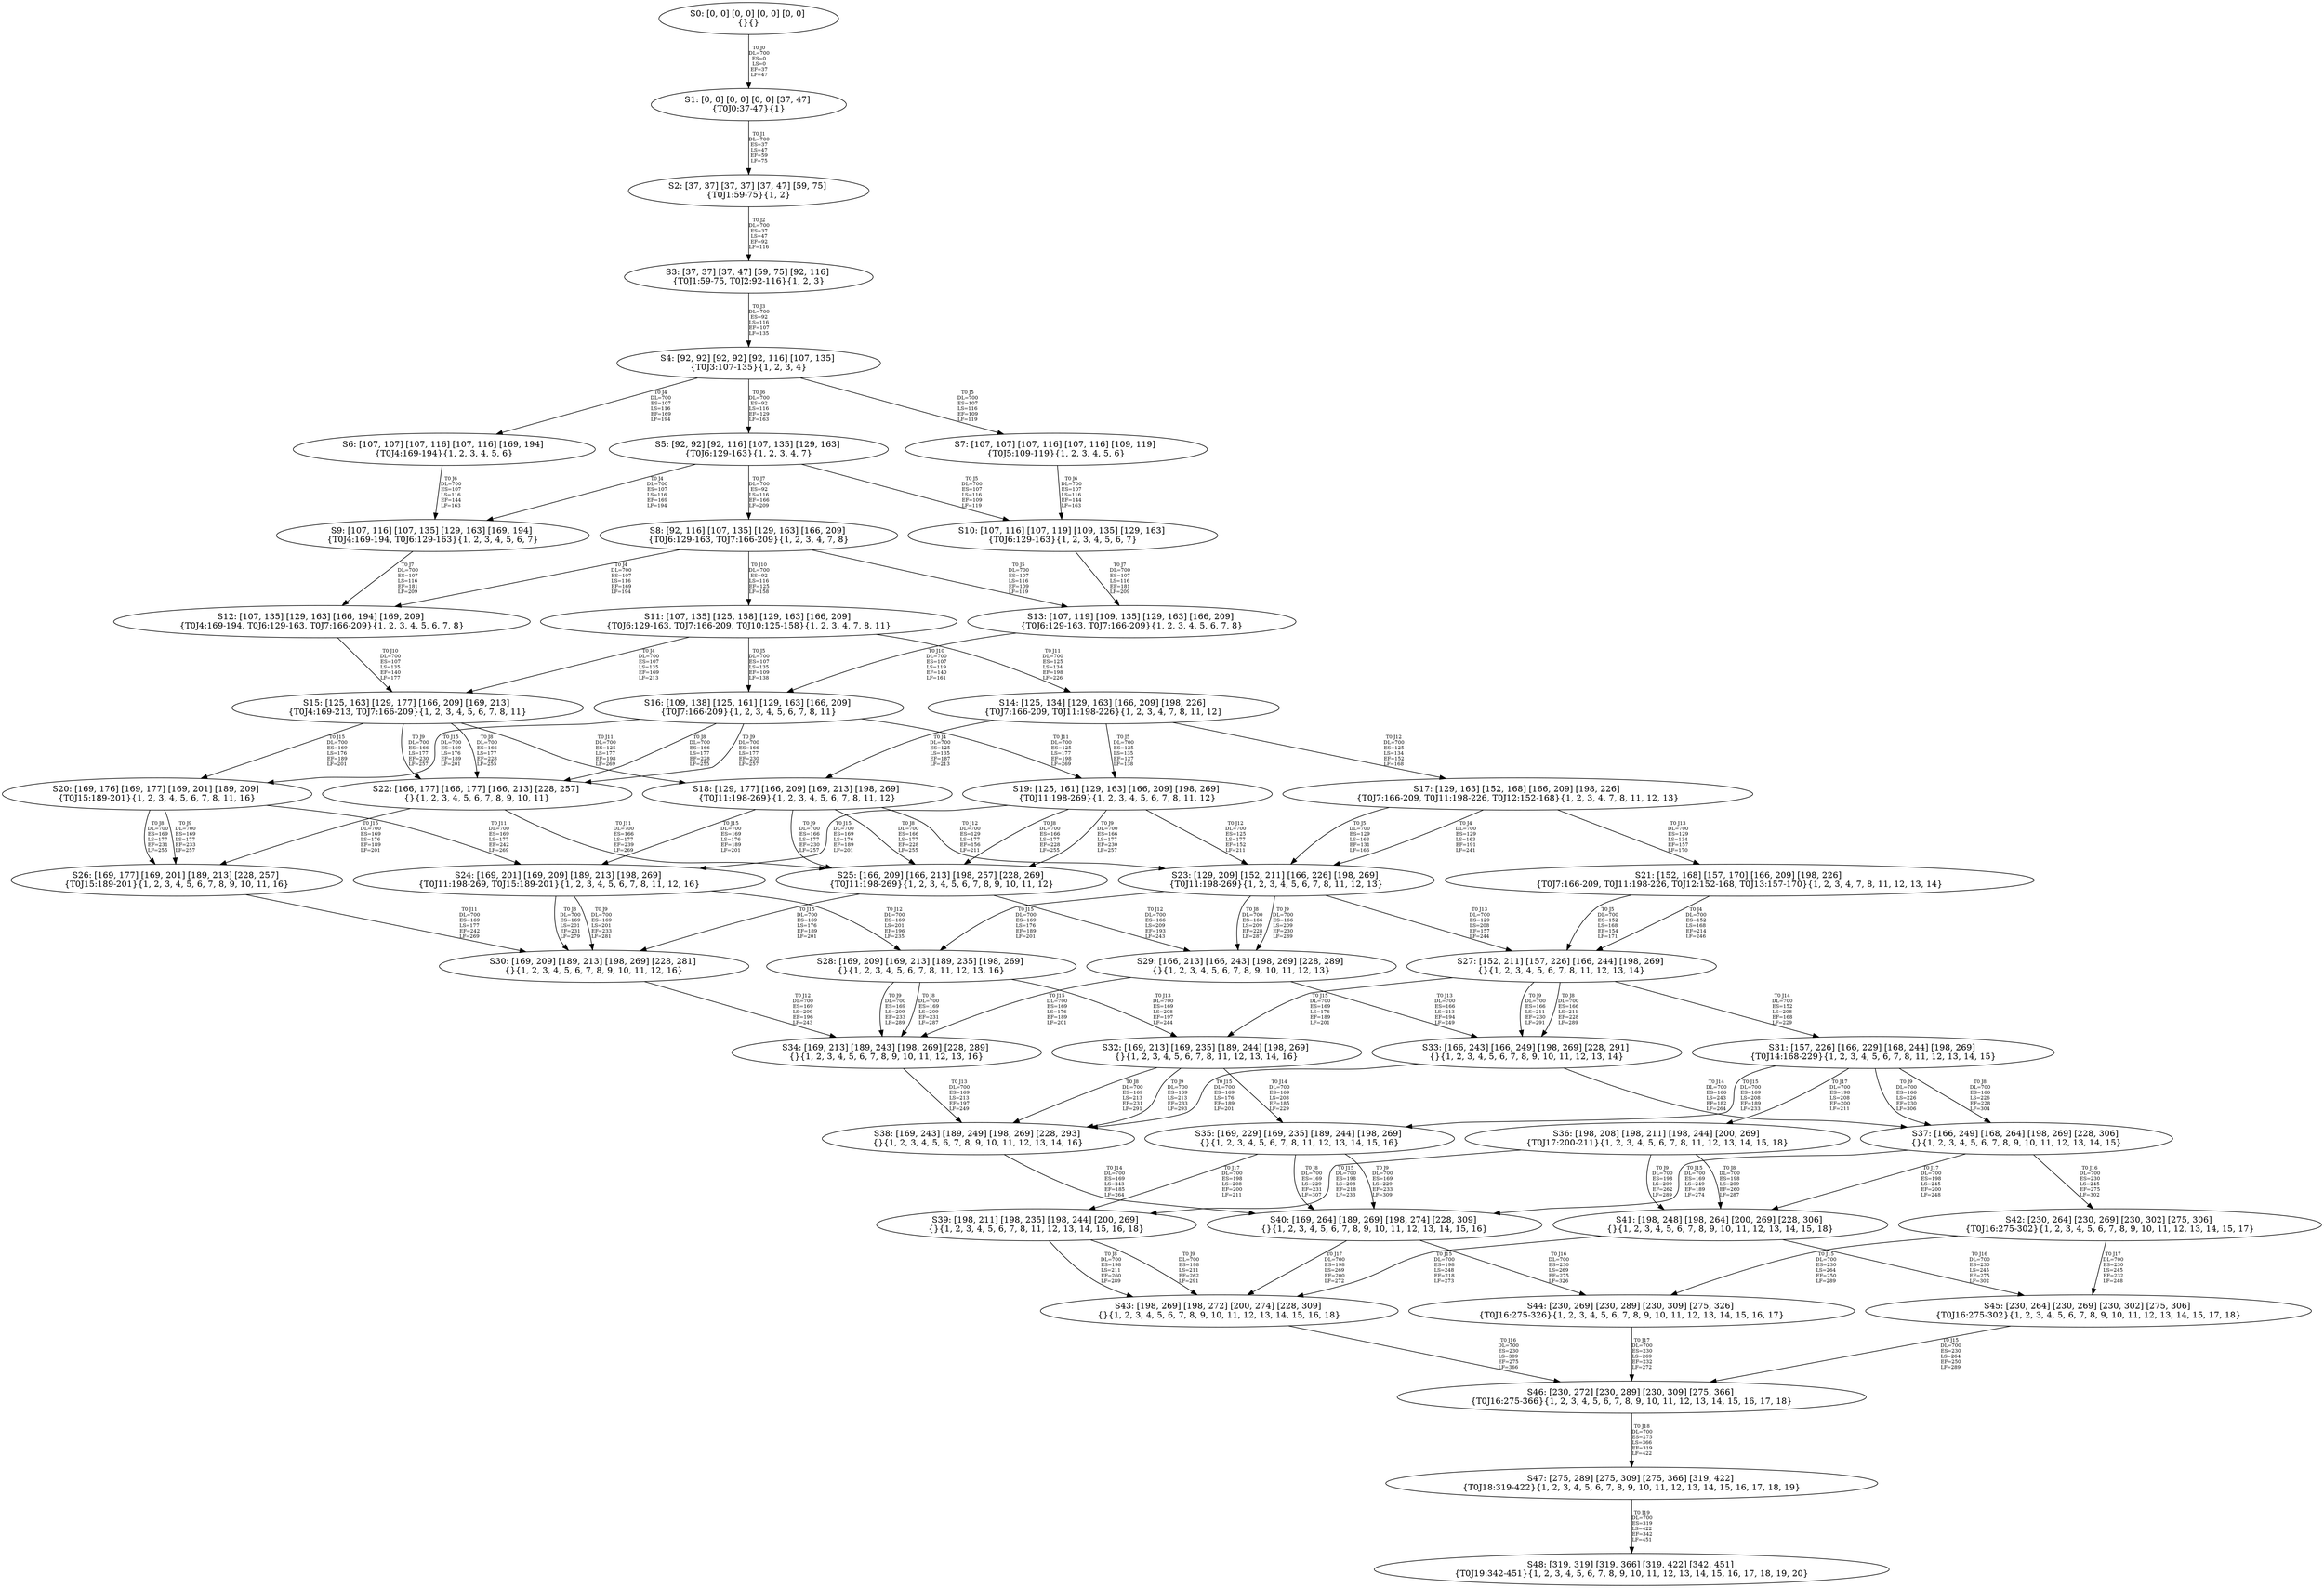 digraph {
	S0[label="S0: [0, 0] [0, 0] [0, 0] [0, 0] \n{}{}"];
	S1[label="S1: [0, 0] [0, 0] [0, 0] [37, 47] \n{T0J0:37-47}{1}"];
	S2[label="S2: [37, 37] [37, 37] [37, 47] [59, 75] \n{T0J1:59-75}{1, 2}"];
	S3[label="S3: [37, 37] [37, 47] [59, 75] [92, 116] \n{T0J1:59-75, T0J2:92-116}{1, 2, 3}"];
	S4[label="S4: [92, 92] [92, 92] [92, 116] [107, 135] \n{T0J3:107-135}{1, 2, 3, 4}"];
	S5[label="S5: [92, 92] [92, 116] [107, 135] [129, 163] \n{T0J6:129-163}{1, 2, 3, 4, 7}"];
	S6[label="S6: [107, 107] [107, 116] [107, 116] [169, 194] \n{T0J4:169-194}{1, 2, 3, 4, 5, 6}"];
	S7[label="S7: [107, 107] [107, 116] [107, 116] [109, 119] \n{T0J5:109-119}{1, 2, 3, 4, 5, 6}"];
	S8[label="S8: [92, 116] [107, 135] [129, 163] [166, 209] \n{T0J6:129-163, T0J7:166-209}{1, 2, 3, 4, 7, 8}"];
	S9[label="S9: [107, 116] [107, 135] [129, 163] [169, 194] \n{T0J4:169-194, T0J6:129-163}{1, 2, 3, 4, 5, 6, 7}"];
	S10[label="S10: [107, 116] [107, 119] [109, 135] [129, 163] \n{T0J6:129-163}{1, 2, 3, 4, 5, 6, 7}"];
	S11[label="S11: [107, 135] [125, 158] [129, 163] [166, 209] \n{T0J6:129-163, T0J7:166-209, T0J10:125-158}{1, 2, 3, 4, 7, 8, 11}"];
	S12[label="S12: [107, 135] [129, 163] [166, 194] [169, 209] \n{T0J4:169-194, T0J6:129-163, T0J7:166-209}{1, 2, 3, 4, 5, 6, 7, 8}"];
	S13[label="S13: [107, 119] [109, 135] [129, 163] [166, 209] \n{T0J6:129-163, T0J7:166-209}{1, 2, 3, 4, 5, 6, 7, 8}"];
	S14[label="S14: [125, 134] [129, 163] [166, 209] [198, 226] \n{T0J7:166-209, T0J11:198-226}{1, 2, 3, 4, 7, 8, 11, 12}"];
	S15[label="S15: [125, 163] [129, 177] [166, 209] [169, 213] \n{T0J4:169-213, T0J7:166-209}{1, 2, 3, 4, 5, 6, 7, 8, 11}"];
	S16[label="S16: [109, 138] [125, 161] [129, 163] [166, 209] \n{T0J7:166-209}{1, 2, 3, 4, 5, 6, 7, 8, 11}"];
	S17[label="S17: [129, 163] [152, 168] [166, 209] [198, 226] \n{T0J7:166-209, T0J11:198-226, T0J12:152-168}{1, 2, 3, 4, 7, 8, 11, 12, 13}"];
	S18[label="S18: [129, 177] [166, 209] [169, 213] [198, 269] \n{T0J11:198-269}{1, 2, 3, 4, 5, 6, 7, 8, 11, 12}"];
	S19[label="S19: [125, 161] [129, 163] [166, 209] [198, 269] \n{T0J11:198-269}{1, 2, 3, 4, 5, 6, 7, 8, 11, 12}"];
	S20[label="S20: [169, 176] [169, 177] [169, 201] [189, 209] \n{T0J15:189-201}{1, 2, 3, 4, 5, 6, 7, 8, 11, 16}"];
	S21[label="S21: [152, 168] [157, 170] [166, 209] [198, 226] \n{T0J7:166-209, T0J11:198-226, T0J12:152-168, T0J13:157-170}{1, 2, 3, 4, 7, 8, 11, 12, 13, 14}"];
	S22[label="S22: [166, 177] [166, 177] [166, 213] [228, 257] \n{}{1, 2, 3, 4, 5, 6, 7, 8, 9, 10, 11}"];
	S23[label="S23: [129, 209] [152, 211] [166, 226] [198, 269] \n{T0J11:198-269}{1, 2, 3, 4, 5, 6, 7, 8, 11, 12, 13}"];
	S24[label="S24: [169, 201] [169, 209] [189, 213] [198, 269] \n{T0J11:198-269, T0J15:189-201}{1, 2, 3, 4, 5, 6, 7, 8, 11, 12, 16}"];
	S25[label="S25: [166, 209] [166, 213] [198, 257] [228, 269] \n{T0J11:198-269}{1, 2, 3, 4, 5, 6, 7, 8, 9, 10, 11, 12}"];
	S26[label="S26: [169, 177] [169, 201] [189, 213] [228, 257] \n{T0J15:189-201}{1, 2, 3, 4, 5, 6, 7, 8, 9, 10, 11, 16}"];
	S27[label="S27: [152, 211] [157, 226] [166, 244] [198, 269] \n{}{1, 2, 3, 4, 5, 6, 7, 8, 11, 12, 13, 14}"];
	S28[label="S28: [169, 209] [169, 213] [189, 235] [198, 269] \n{}{1, 2, 3, 4, 5, 6, 7, 8, 11, 12, 13, 16}"];
	S29[label="S29: [166, 213] [166, 243] [198, 269] [228, 289] \n{}{1, 2, 3, 4, 5, 6, 7, 8, 9, 10, 11, 12, 13}"];
	S30[label="S30: [169, 209] [189, 213] [198, 269] [228, 281] \n{}{1, 2, 3, 4, 5, 6, 7, 8, 9, 10, 11, 12, 16}"];
	S31[label="S31: [157, 226] [166, 229] [168, 244] [198, 269] \n{T0J14:168-229}{1, 2, 3, 4, 5, 6, 7, 8, 11, 12, 13, 14, 15}"];
	S32[label="S32: [169, 213] [169, 235] [189, 244] [198, 269] \n{}{1, 2, 3, 4, 5, 6, 7, 8, 11, 12, 13, 14, 16}"];
	S33[label="S33: [166, 243] [166, 249] [198, 269] [228, 291] \n{}{1, 2, 3, 4, 5, 6, 7, 8, 9, 10, 11, 12, 13, 14}"];
	S34[label="S34: [169, 213] [189, 243] [198, 269] [228, 289] \n{}{1, 2, 3, 4, 5, 6, 7, 8, 9, 10, 11, 12, 13, 16}"];
	S35[label="S35: [169, 229] [169, 235] [189, 244] [198, 269] \n{}{1, 2, 3, 4, 5, 6, 7, 8, 11, 12, 13, 14, 15, 16}"];
	S36[label="S36: [198, 208] [198, 211] [198, 244] [200, 269] \n{T0J17:200-211}{1, 2, 3, 4, 5, 6, 7, 8, 11, 12, 13, 14, 15, 18}"];
	S37[label="S37: [166, 249] [168, 264] [198, 269] [228, 306] \n{}{1, 2, 3, 4, 5, 6, 7, 8, 9, 10, 11, 12, 13, 14, 15}"];
	S38[label="S38: [169, 243] [189, 249] [198, 269] [228, 293] \n{}{1, 2, 3, 4, 5, 6, 7, 8, 9, 10, 11, 12, 13, 14, 16}"];
	S39[label="S39: [198, 211] [198, 235] [198, 244] [200, 269] \n{}{1, 2, 3, 4, 5, 6, 7, 8, 11, 12, 13, 14, 15, 16, 18}"];
	S40[label="S40: [169, 264] [189, 269] [198, 274] [228, 309] \n{}{1, 2, 3, 4, 5, 6, 7, 8, 9, 10, 11, 12, 13, 14, 15, 16}"];
	S41[label="S41: [198, 248] [198, 264] [200, 269] [228, 306] \n{}{1, 2, 3, 4, 5, 6, 7, 8, 9, 10, 11, 12, 13, 14, 15, 18}"];
	S42[label="S42: [230, 264] [230, 269] [230, 302] [275, 306] \n{T0J16:275-302}{1, 2, 3, 4, 5, 6, 7, 8, 9, 10, 11, 12, 13, 14, 15, 17}"];
	S43[label="S43: [198, 269] [198, 272] [200, 274] [228, 309] \n{}{1, 2, 3, 4, 5, 6, 7, 8, 9, 10, 11, 12, 13, 14, 15, 16, 18}"];
	S44[label="S44: [230, 269] [230, 289] [230, 309] [275, 326] \n{T0J16:275-326}{1, 2, 3, 4, 5, 6, 7, 8, 9, 10, 11, 12, 13, 14, 15, 16, 17}"];
	S45[label="S45: [230, 264] [230, 269] [230, 302] [275, 306] \n{T0J16:275-302}{1, 2, 3, 4, 5, 6, 7, 8, 9, 10, 11, 12, 13, 14, 15, 17, 18}"];
	S46[label="S46: [230, 272] [230, 289] [230, 309] [275, 366] \n{T0J16:275-366}{1, 2, 3, 4, 5, 6, 7, 8, 9, 10, 11, 12, 13, 14, 15, 16, 17, 18}"];
	S47[label="S47: [275, 289] [275, 309] [275, 366] [319, 422] \n{T0J18:319-422}{1, 2, 3, 4, 5, 6, 7, 8, 9, 10, 11, 12, 13, 14, 15, 16, 17, 18, 19}"];
	S48[label="S48: [319, 319] [319, 366] [319, 422] [342, 451] \n{T0J19:342-451}{1, 2, 3, 4, 5, 6, 7, 8, 9, 10, 11, 12, 13, 14, 15, 16, 17, 18, 19, 20}"];
	S0 -> S1[label="T0 J0\nDL=700\nES=0\nLS=0\nEF=37\nLF=47",fontsize=8];
	S1 -> S2[label="T0 J1\nDL=700\nES=37\nLS=47\nEF=59\nLF=75",fontsize=8];
	S2 -> S3[label="T0 J2\nDL=700\nES=37\nLS=47\nEF=92\nLF=116",fontsize=8];
	S3 -> S4[label="T0 J3\nDL=700\nES=92\nLS=116\nEF=107\nLF=135",fontsize=8];
	S4 -> S6[label="T0 J4\nDL=700\nES=107\nLS=116\nEF=169\nLF=194",fontsize=8];
	S4 -> S7[label="T0 J5\nDL=700\nES=107\nLS=116\nEF=109\nLF=119",fontsize=8];
	S4 -> S5[label="T0 J6\nDL=700\nES=92\nLS=116\nEF=129\nLF=163",fontsize=8];
	S5 -> S9[label="T0 J4\nDL=700\nES=107\nLS=116\nEF=169\nLF=194",fontsize=8];
	S5 -> S10[label="T0 J5\nDL=700\nES=107\nLS=116\nEF=109\nLF=119",fontsize=8];
	S5 -> S8[label="T0 J7\nDL=700\nES=92\nLS=116\nEF=166\nLF=209",fontsize=8];
	S6 -> S9[label="T0 J6\nDL=700\nES=107\nLS=116\nEF=144\nLF=163",fontsize=8];
	S7 -> S10[label="T0 J6\nDL=700\nES=107\nLS=116\nEF=144\nLF=163",fontsize=8];
	S8 -> S12[label="T0 J4\nDL=700\nES=107\nLS=116\nEF=169\nLF=194",fontsize=8];
	S8 -> S13[label="T0 J5\nDL=700\nES=107\nLS=116\nEF=109\nLF=119",fontsize=8];
	S8 -> S11[label="T0 J10\nDL=700\nES=92\nLS=116\nEF=125\nLF=158",fontsize=8];
	S9 -> S12[label="T0 J7\nDL=700\nES=107\nLS=116\nEF=181\nLF=209",fontsize=8];
	S10 -> S13[label="T0 J7\nDL=700\nES=107\nLS=116\nEF=181\nLF=209",fontsize=8];
	S11 -> S15[label="T0 J4\nDL=700\nES=107\nLS=135\nEF=169\nLF=213",fontsize=8];
	S11 -> S16[label="T0 J5\nDL=700\nES=107\nLS=135\nEF=109\nLF=138",fontsize=8];
	S11 -> S14[label="T0 J11\nDL=700\nES=125\nLS=134\nEF=198\nLF=226",fontsize=8];
	S12 -> S15[label="T0 J10\nDL=700\nES=107\nLS=135\nEF=140\nLF=177",fontsize=8];
	S13 -> S16[label="T0 J10\nDL=700\nES=107\nLS=119\nEF=140\nLF=161",fontsize=8];
	S14 -> S18[label="T0 J4\nDL=700\nES=125\nLS=135\nEF=187\nLF=213",fontsize=8];
	S14 -> S19[label="T0 J5\nDL=700\nES=125\nLS=135\nEF=127\nLF=138",fontsize=8];
	S14 -> S17[label="T0 J12\nDL=700\nES=125\nLS=134\nEF=152\nLF=168",fontsize=8];
	S15 -> S22[label="T0 J8\nDL=700\nES=166\nLS=177\nEF=228\nLF=255",fontsize=8];
	S15 -> S22[label="T0 J9\nDL=700\nES=166\nLS=177\nEF=230\nLF=257",fontsize=8];
	S15 -> S18[label="T0 J11\nDL=700\nES=125\nLS=177\nEF=198\nLF=269",fontsize=8];
	S15 -> S20[label="T0 J15\nDL=700\nES=169\nLS=176\nEF=189\nLF=201",fontsize=8];
	S16 -> S22[label="T0 J8\nDL=700\nES=166\nLS=177\nEF=228\nLF=255",fontsize=8];
	S16 -> S22[label="T0 J9\nDL=700\nES=166\nLS=177\nEF=230\nLF=257",fontsize=8];
	S16 -> S19[label="T0 J11\nDL=700\nES=125\nLS=177\nEF=198\nLF=269",fontsize=8];
	S16 -> S20[label="T0 J15\nDL=700\nES=169\nLS=176\nEF=189\nLF=201",fontsize=8];
	S17 -> S23[label="T0 J4\nDL=700\nES=129\nLS=163\nEF=191\nLF=241",fontsize=8];
	S17 -> S23[label="T0 J5\nDL=700\nES=129\nLS=163\nEF=131\nLF=166",fontsize=8];
	S17 -> S21[label="T0 J13\nDL=700\nES=129\nLS=134\nEF=157\nLF=170",fontsize=8];
	S18 -> S25[label="T0 J8\nDL=700\nES=166\nLS=177\nEF=228\nLF=255",fontsize=8];
	S18 -> S25[label="T0 J9\nDL=700\nES=166\nLS=177\nEF=230\nLF=257",fontsize=8];
	S18 -> S23[label="T0 J12\nDL=700\nES=129\nLS=177\nEF=156\nLF=211",fontsize=8];
	S18 -> S24[label="T0 J15\nDL=700\nES=169\nLS=176\nEF=189\nLF=201",fontsize=8];
	S19 -> S25[label="T0 J8\nDL=700\nES=166\nLS=177\nEF=228\nLF=255",fontsize=8];
	S19 -> S25[label="T0 J9\nDL=700\nES=166\nLS=177\nEF=230\nLF=257",fontsize=8];
	S19 -> S23[label="T0 J12\nDL=700\nES=125\nLS=177\nEF=152\nLF=211",fontsize=8];
	S19 -> S24[label="T0 J15\nDL=700\nES=169\nLS=176\nEF=189\nLF=201",fontsize=8];
	S20 -> S26[label="T0 J8\nDL=700\nES=169\nLS=177\nEF=231\nLF=255",fontsize=8];
	S20 -> S26[label="T0 J9\nDL=700\nES=169\nLS=177\nEF=233\nLF=257",fontsize=8];
	S20 -> S24[label="T0 J11\nDL=700\nES=169\nLS=177\nEF=242\nLF=269",fontsize=8];
	S21 -> S27[label="T0 J4\nDL=700\nES=152\nLS=168\nEF=214\nLF=246",fontsize=8];
	S21 -> S27[label="T0 J5\nDL=700\nES=152\nLS=168\nEF=154\nLF=171",fontsize=8];
	S22 -> S25[label="T0 J11\nDL=700\nES=166\nLS=177\nEF=239\nLF=269",fontsize=8];
	S22 -> S26[label="T0 J15\nDL=700\nES=169\nLS=176\nEF=189\nLF=201",fontsize=8];
	S23 -> S29[label="T0 J8\nDL=700\nES=166\nLS=209\nEF=228\nLF=287",fontsize=8];
	S23 -> S29[label="T0 J9\nDL=700\nES=166\nLS=209\nEF=230\nLF=289",fontsize=8];
	S23 -> S27[label="T0 J13\nDL=700\nES=129\nLS=208\nEF=157\nLF=244",fontsize=8];
	S23 -> S28[label="T0 J15\nDL=700\nES=169\nLS=176\nEF=189\nLF=201",fontsize=8];
	S24 -> S30[label="T0 J8\nDL=700\nES=169\nLS=201\nEF=231\nLF=279",fontsize=8];
	S24 -> S30[label="T0 J9\nDL=700\nES=169\nLS=201\nEF=233\nLF=281",fontsize=8];
	S24 -> S28[label="T0 J12\nDL=700\nES=169\nLS=201\nEF=196\nLF=235",fontsize=8];
	S25 -> S29[label="T0 J12\nDL=700\nES=166\nLS=209\nEF=193\nLF=243",fontsize=8];
	S25 -> S30[label="T0 J15\nDL=700\nES=169\nLS=176\nEF=189\nLF=201",fontsize=8];
	S26 -> S30[label="T0 J11\nDL=700\nES=169\nLS=177\nEF=242\nLF=269",fontsize=8];
	S27 -> S33[label="T0 J8\nDL=700\nES=166\nLS=211\nEF=228\nLF=289",fontsize=8];
	S27 -> S33[label="T0 J9\nDL=700\nES=166\nLS=211\nEF=230\nLF=291",fontsize=8];
	S27 -> S31[label="T0 J14\nDL=700\nES=152\nLS=208\nEF=168\nLF=229",fontsize=8];
	S27 -> S32[label="T0 J15\nDL=700\nES=169\nLS=176\nEF=189\nLF=201",fontsize=8];
	S28 -> S34[label="T0 J8\nDL=700\nES=169\nLS=209\nEF=231\nLF=287",fontsize=8];
	S28 -> S34[label="T0 J9\nDL=700\nES=169\nLS=209\nEF=233\nLF=289",fontsize=8];
	S28 -> S32[label="T0 J13\nDL=700\nES=169\nLS=208\nEF=197\nLF=244",fontsize=8];
	S29 -> S33[label="T0 J13\nDL=700\nES=166\nLS=213\nEF=194\nLF=249",fontsize=8];
	S29 -> S34[label="T0 J15\nDL=700\nES=169\nLS=176\nEF=189\nLF=201",fontsize=8];
	S30 -> S34[label="T0 J12\nDL=700\nES=169\nLS=209\nEF=196\nLF=243",fontsize=8];
	S31 -> S37[label="T0 J8\nDL=700\nES=166\nLS=226\nEF=228\nLF=304",fontsize=8];
	S31 -> S37[label="T0 J9\nDL=700\nES=166\nLS=226\nEF=230\nLF=306",fontsize=8];
	S31 -> S35[label="T0 J15\nDL=700\nES=169\nLS=208\nEF=189\nLF=233",fontsize=8];
	S31 -> S36[label="T0 J17\nDL=700\nES=198\nLS=208\nEF=200\nLF=211",fontsize=8];
	S32 -> S38[label="T0 J8\nDL=700\nES=169\nLS=213\nEF=231\nLF=291",fontsize=8];
	S32 -> S38[label="T0 J9\nDL=700\nES=169\nLS=213\nEF=233\nLF=293",fontsize=8];
	S32 -> S35[label="T0 J14\nDL=700\nES=169\nLS=208\nEF=185\nLF=229",fontsize=8];
	S33 -> S37[label="T0 J14\nDL=700\nES=166\nLS=243\nEF=182\nLF=264",fontsize=8];
	S33 -> S38[label="T0 J15\nDL=700\nES=169\nLS=176\nEF=189\nLF=201",fontsize=8];
	S34 -> S38[label="T0 J13\nDL=700\nES=169\nLS=213\nEF=197\nLF=249",fontsize=8];
	S35 -> S40[label="T0 J8\nDL=700\nES=169\nLS=229\nEF=231\nLF=307",fontsize=8];
	S35 -> S40[label="T0 J9\nDL=700\nES=169\nLS=229\nEF=233\nLF=309",fontsize=8];
	S35 -> S39[label="T0 J17\nDL=700\nES=198\nLS=208\nEF=200\nLF=211",fontsize=8];
	S36 -> S41[label="T0 J8\nDL=700\nES=198\nLS=209\nEF=260\nLF=287",fontsize=8];
	S36 -> S41[label="T0 J9\nDL=700\nES=198\nLS=209\nEF=262\nLF=289",fontsize=8];
	S36 -> S39[label="T0 J15\nDL=700\nES=198\nLS=208\nEF=218\nLF=233",fontsize=8];
	S37 -> S40[label="T0 J15\nDL=700\nES=169\nLS=249\nEF=189\nLF=274",fontsize=8];
	S37 -> S42[label="T0 J16\nDL=700\nES=230\nLS=245\nEF=275\nLF=302",fontsize=8];
	S37 -> S41[label="T0 J17\nDL=700\nES=198\nLS=245\nEF=200\nLF=248",fontsize=8];
	S38 -> S40[label="T0 J14\nDL=700\nES=169\nLS=243\nEF=185\nLF=264",fontsize=8];
	S39 -> S43[label="T0 J8\nDL=700\nES=198\nLS=211\nEF=260\nLF=289",fontsize=8];
	S39 -> S43[label="T0 J9\nDL=700\nES=198\nLS=211\nEF=262\nLF=291",fontsize=8];
	S40 -> S44[label="T0 J16\nDL=700\nES=230\nLS=269\nEF=275\nLF=326",fontsize=8];
	S40 -> S43[label="T0 J17\nDL=700\nES=198\nLS=269\nEF=200\nLF=272",fontsize=8];
	S41 -> S43[label="T0 J15\nDL=700\nES=198\nLS=248\nEF=218\nLF=273",fontsize=8];
	S41 -> S45[label="T0 J16\nDL=700\nES=230\nLS=245\nEF=275\nLF=302",fontsize=8];
	S42 -> S44[label="T0 J15\nDL=700\nES=230\nLS=264\nEF=250\nLF=289",fontsize=8];
	S42 -> S45[label="T0 J17\nDL=700\nES=230\nLS=245\nEF=232\nLF=248",fontsize=8];
	S43 -> S46[label="T0 J16\nDL=700\nES=230\nLS=309\nEF=275\nLF=366",fontsize=8];
	S44 -> S46[label="T0 J17\nDL=700\nES=230\nLS=269\nEF=232\nLF=272",fontsize=8];
	S45 -> S46[label="T0 J15\nDL=700\nES=230\nLS=264\nEF=250\nLF=289",fontsize=8];
	S46 -> S47[label="T0 J18\nDL=700\nES=275\nLS=366\nEF=319\nLF=422",fontsize=8];
	S47 -> S48[label="T0 J19\nDL=700\nES=319\nLS=422\nEF=342\nLF=451",fontsize=8];
}
